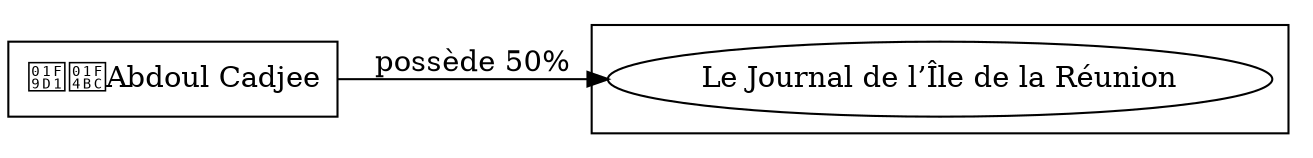 digraph {
  rankdir=LR;
  subgraph roots {
    
      "abdoul-cadjee-305"[label="🧑‍💼Abdoul Cadjee" shape=box]
    
  }

  

  subgraph clusterLeaves {
    
      "le-journal-de-l-ile-de-la-reunion-306"[label="Le Journal de l’Île de la Réunion"]
    
  }

  
    "abdoul-cadjee-305" -> "le-journal-de-l-ile-de-la-reunion-306" [
      label="possède 50%"
    ]
  
}
